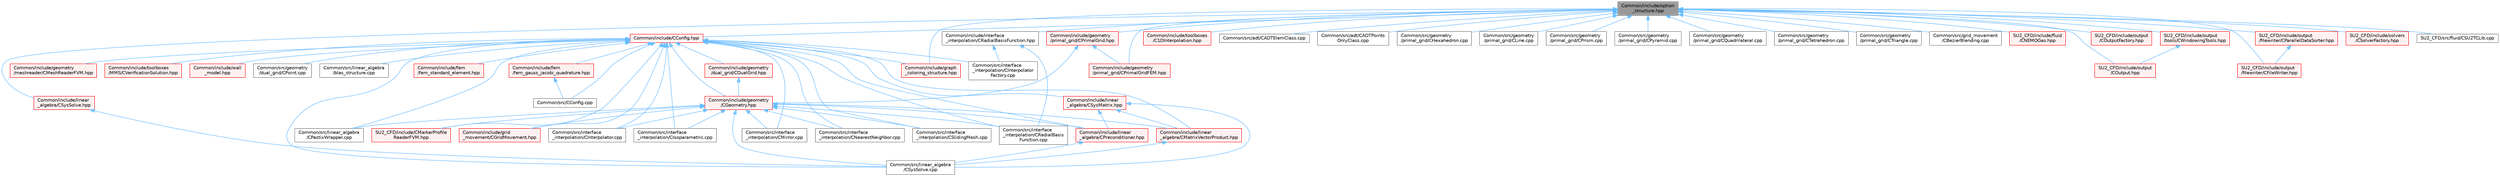 digraph "Common/include/option_structure.hpp"
{
 // LATEX_PDF_SIZE
  bgcolor="transparent";
  edge [fontname=Helvetica,fontsize=10,labelfontname=Helvetica,labelfontsize=10];
  node [fontname=Helvetica,fontsize=10,shape=box,height=0.2,width=0.4];
  Node1 [id="Node000001",label="Common/include/option\l_structure.hpp",height=0.2,width=0.4,color="gray40", fillcolor="grey60", style="filled", fontcolor="black",tooltip="Defines classes for referencing options for easy input in CConfig."];
  Node1 -> Node2 [id="edge1_Node000001_Node000002",dir="back",color="steelblue1",style="solid",tooltip=" "];
  Node2 [id="Node000002",label="Common/include/CConfig.hpp",height=0.2,width=0.4,color="red", fillcolor="#FFF0F0", style="filled",URL="$CConfig_8hpp.html",tooltip="All the information about the definition of the physical problem. The subroutines and functions are i..."];
  Node2 -> Node3 [id="edge2_Node000002_Node000003",dir="back",color="steelblue1",style="solid",tooltip=" "];
  Node3 [id="Node000003",label="Common/include/fem\l/fem_gauss_jacobi_quadrature.hpp",height=0.2,width=0.4,color="red", fillcolor="#FFF0F0", style="filled",URL="$fem__gauss__jacobi__quadrature_8hpp.html",tooltip="Headers of the functions to compute the integration points of the Gauss Jacobi quadrature rules...."];
  Node3 -> Node4 [id="edge3_Node000003_Node000004",dir="back",color="steelblue1",style="solid",tooltip=" "];
  Node4 [id="Node000004",label="Common/src/CConfig.cpp",height=0.2,width=0.4,color="grey40", fillcolor="white", style="filled",URL="$CConfig_8cpp.html",tooltip="Main file for managing the config file."];
  Node2 -> Node8 [id="edge4_Node000002_Node000008",dir="back",color="steelblue1",style="solid",tooltip=" "];
  Node8 [id="Node000008",label="Common/include/fem\l/fem_standard_element.hpp",height=0.2,width=0.4,color="red", fillcolor="#FFF0F0", style="filled",URL="$fem__standard__element_8hpp.html",tooltip="Headers of the main functions for the FEM standard elements. The functions are in the fem_standard_el..."];
  Node2 -> Node167 [id="edge5_Node000002_Node000167",dir="back",color="steelblue1",style="solid",tooltip=" "];
  Node167 [id="Node000167",label="Common/include/geometry\l/CGeometry.hpp",height=0.2,width=0.4,color="red", fillcolor="#FFF0F0", style="filled",URL="$CGeometry_8hpp.html",tooltip="Headers of the main subroutines for creating the geometrical structure. The subroutines and functions..."];
  Node167 -> Node178 [id="edge6_Node000167_Node000178",dir="back",color="steelblue1",style="solid",tooltip=" "];
  Node178 [id="Node000178",label="Common/include/grid\l_movement/CGridMovement.hpp",height=0.2,width=0.4,color="red", fillcolor="#FFF0F0", style="filled",URL="$CGridMovement_8hpp.html",tooltip="Headers of the CGridMovement class."];
  Node167 -> Node186 [id="edge7_Node000167_Node000186",dir="back",color="steelblue1",style="solid",tooltip=" "];
  Node186 [id="Node000186",label="Common/include/linear\l_algebra/CMatrixVectorProduct.hpp",height=0.2,width=0.4,color="red", fillcolor="#FFF0F0", style="filled",URL="$CMatrixVectorProduct_8hpp.html",tooltip="Headers for the classes related to sparse matrix-vector product wrappers. The actual operations are c..."];
  Node186 -> Node187 [id="edge8_Node000186_Node000187",dir="back",color="steelblue1",style="solid",tooltip=" "];
  Node187 [id="Node000187",label="Common/src/linear_algebra\l/CSysSolve.cpp",height=0.2,width=0.4,color="grey40", fillcolor="white", style="filled",URL="$CSysSolve_8cpp.html",tooltip="Main classes required for solving linear systems of equations."];
  Node167 -> Node188 [id="edge9_Node000167_Node000188",dir="back",color="steelblue1",style="solid",tooltip=" "];
  Node188 [id="Node000188",label="Common/include/linear\l_algebra/CPreconditioner.hpp",height=0.2,width=0.4,color="red", fillcolor="#FFF0F0", style="filled",URL="$CPreconditioner_8hpp.html",tooltip="Classes related to linear preconditioner wrappers. The actual operations are currently implemented mo..."];
  Node188 -> Node187 [id="edge10_Node000188_Node000187",dir="back",color="steelblue1",style="solid",tooltip=" "];
  Node167 -> Node190 [id="edge11_Node000167_Node000190",dir="back",color="steelblue1",style="solid",tooltip=" "];
  Node190 [id="Node000190",label="Common/src/interface\l_interpolation/CInterpolator.cpp",height=0.2,width=0.4,color="grey40", fillcolor="white", style="filled",URL="$CInterpolator_8cpp.html",tooltip="Definition of the base class for interface interpolation."];
  Node167 -> Node191 [id="edge12_Node000167_Node000191",dir="back",color="steelblue1",style="solid",tooltip=" "];
  Node191 [id="Node000191",label="Common/src/interface\l_interpolation/CIsoparametric.cpp",height=0.2,width=0.4,color="grey40", fillcolor="white", style="filled",URL="$CIsoparametric_8cpp.html",tooltip="Implementation isoparametric interpolation (using FE shape functions)."];
  Node167 -> Node192 [id="edge13_Node000167_Node000192",dir="back",color="steelblue1",style="solid",tooltip=" "];
  Node192 [id="Node000192",label="Common/src/interface\l_interpolation/CMirror.cpp",height=0.2,width=0.4,color="grey40", fillcolor="white", style="filled",URL="$CMirror_8cpp.html",tooltip="Implementation of mirror interpolation (conservative approach in FSI problems)."];
  Node167 -> Node193 [id="edge14_Node000167_Node000193",dir="back",color="steelblue1",style="solid",tooltip=" "];
  Node193 [id="Node000193",label="Common/src/interface\l_interpolation/CNearestNeighbor.cpp",height=0.2,width=0.4,color="grey40", fillcolor="white", style="filled",URL="$CNearestNeighbor_8cpp.html",tooltip="Implementation of nearest neighbor interpolation."];
  Node167 -> Node194 [id="edge15_Node000167_Node000194",dir="back",color="steelblue1",style="solid",tooltip=" "];
  Node194 [id="Node000194",label="Common/src/interface\l_interpolation/CRadialBasis\lFunction.cpp",height=0.2,width=0.4,color="grey40", fillcolor="white", style="filled",URL="$CRadialBasisFunction_8cpp.html",tooltip="Implementation of RBF interpolation."];
  Node167 -> Node195 [id="edge16_Node000167_Node000195",dir="back",color="steelblue1",style="solid",tooltip=" "];
  Node195 [id="Node000195",label="Common/src/interface\l_interpolation/CSlidingMesh.cpp",height=0.2,width=0.4,color="grey40", fillcolor="white", style="filled",URL="$CSlidingMesh_8cpp.html",tooltip="Implementation of sliding mesh interpolation."];
  Node167 -> Node196 [id="edge17_Node000167_Node000196",dir="back",color="steelblue1",style="solid",tooltip=" "];
  Node196 [id="Node000196",label="Common/src/linear_algebra\l/CPastixWrapper.cpp",height=0.2,width=0.4,color="grey40", fillcolor="white", style="filled",URL="$CPastixWrapper_8cpp.html",tooltip="An interface to the INRIA solver PaStiX (http://pastix.gforge.inria.fr/files/README-txt...."];
  Node167 -> Node187 [id="edge18_Node000167_Node000187",dir="back",color="steelblue1",style="solid",tooltip=" "];
  Node167 -> Node198 [id="edge19_Node000167_Node000198",dir="back",color="steelblue1",style="solid",tooltip=" "];
  Node198 [id="Node000198",label="SU2_CFD/include/CMarkerProfile\lReaderFVM.hpp",height=0.2,width=0.4,color="red", fillcolor="#FFF0F0", style="filled",URL="$CMarkerProfileReaderFVM_8hpp.html",tooltip="Header file for the class CMarkerProfileReaderFVM. The implementations are in the CMarkerProfileReade..."];
  Node2 -> Node229 [id="edge20_Node000002_Node000229",dir="back",color="steelblue1",style="solid",tooltip=" "];
  Node229 [id="Node000229",label="Common/include/geometry\l/dual_grid/CDualGrid.hpp",height=0.2,width=0.4,color="red", fillcolor="#FFF0F0", style="filled",URL="$CDualGrid_8hpp.html",tooltip="Headers of the main subroutines for doing the complete dual grid structure. The subroutines and funct..."];
  Node229 -> Node167 [id="edge21_Node000229_Node000167",dir="back",color="steelblue1",style="solid",tooltip=" "];
  Node2 -> Node236 [id="edge22_Node000002_Node000236",dir="back",color="steelblue1",style="solid",tooltip=" "];
  Node236 [id="Node000236",label="Common/include/geometry\l/meshreader/CMeshReaderFVM.hpp",height=0.2,width=0.4,color="red", fillcolor="#FFF0F0", style="filled",URL="$CMeshReaderFVM_8hpp.html",tooltip="Header file for the class CMeshReaderFVM. The implementations are in the CMeshReaderFVM...."];
  Node2 -> Node246 [id="edge23_Node000002_Node000246",dir="back",color="steelblue1",style="solid",tooltip=" "];
  Node246 [id="Node000246",label="Common/include/graph\l_coloring_structure.hpp",height=0.2,width=0.4,color="red", fillcolor="#FFF0F0", style="filled",URL="$graph__coloring__structure_8hpp.html",tooltip="Include files and headers of the functions to carry out a coloring of a given graph...."];
  Node2 -> Node178 [id="edge24_Node000002_Node000178",dir="back",color="steelblue1",style="solid",tooltip=" "];
  Node2 -> Node186 [id="edge25_Node000002_Node000186",dir="back",color="steelblue1",style="solid",tooltip=" "];
  Node2 -> Node188 [id="edge26_Node000002_Node000188",dir="back",color="steelblue1",style="solid",tooltip=" "];
  Node2 -> Node248 [id="edge27_Node000002_Node000248",dir="back",color="steelblue1",style="solid",tooltip=" "];
  Node248 [id="Node000248",label="Common/include/linear\l_algebra/CSysMatrix.hpp",height=0.2,width=0.4,color="red", fillcolor="#FFF0F0", style="filled",URL="$CSysMatrix_8hpp.html",tooltip="Declaration of the block-sparse matrix class. The implemtation is in CSysMatrix.cpp."];
  Node248 -> Node186 [id="edge28_Node000248_Node000186",dir="back",color="steelblue1",style="solid",tooltip=" "];
  Node248 -> Node188 [id="edge29_Node000248_Node000188",dir="back",color="steelblue1",style="solid",tooltip=" "];
  Node248 -> Node187 [id="edge30_Node000248_Node000187",dir="back",color="steelblue1",style="solid",tooltip=" "];
  Node2 -> Node256 [id="edge31_Node000002_Node000256",dir="back",color="steelblue1",style="solid",tooltip=" "];
  Node256 [id="Node000256",label="Common/include/toolboxes\l/MMS/CVerificationSolution.hpp",height=0.2,width=0.4,color="red", fillcolor="#FFF0F0", style="filled",URL="$CVerificationSolution_8hpp.html",tooltip="Header file for the base class CVerificationSolution. The implementations are in the CVerificationSol..."];
  Node2 -> Node282 [id="edge32_Node000002_Node000282",dir="back",color="steelblue1",style="solid",tooltip=" "];
  Node282 [id="Node000282",label="Common/include/wall\l_model.hpp",height=0.2,width=0.4,color="red", fillcolor="#FFF0F0", style="filled",URL="$wall__model_8hpp.html",tooltip="Headers for the wall model functions for large eddy simulations."];
  Node2 -> Node4 [id="edge33_Node000002_Node000004",dir="back",color="steelblue1",style="solid",tooltip=" "];
  Node2 -> Node284 [id="edge34_Node000002_Node000284",dir="back",color="steelblue1",style="solid",tooltip=" "];
  Node284 [id="Node000284",label="Common/src/geometry\l/dual_grid/CPoint.cpp",height=0.2,width=0.4,color="grey40", fillcolor="white", style="filled",URL="$CPoint_8cpp.html",tooltip="Main classes for defining the points of the dual grid."];
  Node2 -> Node190 [id="edge35_Node000002_Node000190",dir="back",color="steelblue1",style="solid",tooltip=" "];
  Node2 -> Node285 [id="edge36_Node000002_Node000285",dir="back",color="steelblue1",style="solid",tooltip=" "];
  Node285 [id="Node000285",label="Common/src/interface\l_interpolation/CInterpolator\lFactory.cpp",height=0.2,width=0.4,color="grey40", fillcolor="white", style="filled",URL="$CInterpolatorFactory_8cpp.html",tooltip="Factory to generate interpolator objects."];
  Node2 -> Node191 [id="edge37_Node000002_Node000191",dir="back",color="steelblue1",style="solid",tooltip=" "];
  Node2 -> Node192 [id="edge38_Node000002_Node000192",dir="back",color="steelblue1",style="solid",tooltip=" "];
  Node2 -> Node193 [id="edge39_Node000002_Node000193",dir="back",color="steelblue1",style="solid",tooltip=" "];
  Node2 -> Node194 [id="edge40_Node000002_Node000194",dir="back",color="steelblue1",style="solid",tooltip=" "];
  Node2 -> Node195 [id="edge41_Node000002_Node000195",dir="back",color="steelblue1",style="solid",tooltip=" "];
  Node2 -> Node196 [id="edge42_Node000002_Node000196",dir="back",color="steelblue1",style="solid",tooltip=" "];
  Node2 -> Node187 [id="edge43_Node000002_Node000187",dir="back",color="steelblue1",style="solid",tooltip=" "];
  Node2 -> Node286 [id="edge44_Node000002_Node000286",dir="back",color="steelblue1",style="solid",tooltip=" "];
  Node286 [id="Node000286",label="Common/src/linear_algebra\l/blas_structure.cpp",height=0.2,width=0.4,color="grey40", fillcolor="white", style="filled",URL="$blas__structure_8cpp.html",tooltip="Implementation of the functions that either simulate BLAS functionality or interface to an actual BLA..."];
  Node2 -> Node198 [id="edge45_Node000002_Node000198",dir="back",color="steelblue1",style="solid",tooltip=" "];
  Node1 -> Node444 [id="edge46_Node000001_Node000444",dir="back",color="steelblue1",style="solid",tooltip=" "];
  Node444 [id="Node000444",label="Common/include/geometry\l/primal_grid/CPrimalGrid.hpp",height=0.2,width=0.4,color="red", fillcolor="#FFF0F0", style="filled",URL="$CPrimalGrid_8hpp.html",tooltip="Headers of the main subroutines for storing the primal grid structure. The subroutines and functions ..."];
  Node444 -> Node167 [id="edge47_Node000444_Node000167",dir="back",color="steelblue1",style="solid",tooltip=" "];
  Node444 -> Node451 [id="edge48_Node000444_Node000451",dir="back",color="steelblue1",style="solid",tooltip=" "];
  Node451 [id="Node000451",label="Common/include/geometry\l/primal_grid/CPrimalGridFEM.hpp",height=0.2,width=0.4,color="red", fillcolor="#FFF0F0", style="filled",URL="$CPrimalGridFEM_8hpp.html",tooltip="Headers of the main subroutines for storing the primal grid structure. The subroutines and functions ..."];
  Node1 -> Node451 [id="edge49_Node000001_Node000451",dir="back",color="steelblue1",style="solid",tooltip=" "];
  Node1 -> Node246 [id="edge50_Node000001_Node000246",dir="back",color="steelblue1",style="solid",tooltip=" "];
  Node1 -> Node467 [id="edge51_Node000001_Node000467",dir="back",color="steelblue1",style="solid",tooltip=" "];
  Node467 [id="Node000467",label="Common/include/interface\l_interpolation/CRadialBasisFunction.hpp",height=0.2,width=0.4,color="grey40", fillcolor="white", style="filled",URL="$CRadialBasisFunction_8hpp.html",tooltip="Radial basis function interpolation."];
  Node467 -> Node285 [id="edge52_Node000467_Node000285",dir="back",color="steelblue1",style="solid",tooltip=" "];
  Node467 -> Node194 [id="edge53_Node000467_Node000194",dir="back",color="steelblue1",style="solid",tooltip=" "];
  Node1 -> Node468 [id="edge54_Node000001_Node000468",dir="back",color="steelblue1",style="solid",tooltip=" "];
  Node468 [id="Node000468",label="Common/include/linear\l_algebra/CSysSolve.hpp",height=0.2,width=0.4,color="red", fillcolor="#FFF0F0", style="filled",URL="$CSysSolve_8hpp.html",tooltip="Headers for the classes related to linear solvers (CG, FGMRES, etc) The subroutines and functions are..."];
  Node468 -> Node187 [id="edge55_Node000468_Node000187",dir="back",color="steelblue1",style="solid",tooltip=" "];
  Node1 -> Node469 [id="edge56_Node000001_Node000469",dir="back",color="steelblue1",style="solid",tooltip=" "];
  Node469 [id="Node000469",label="Common/include/toolboxes\l/C1DInterpolation.hpp",height=0.2,width=0.4,color="red", fillcolor="#FFF0F0", style="filled",URL="$C1DInterpolation_8hpp.html",tooltip="Classes for 1D interpolation."];
  Node1 -> Node471 [id="edge57_Node000001_Node000471",dir="back",color="steelblue1",style="solid",tooltip=" "];
  Node471 [id="Node000471",label="Common/src/adt/CADTElemClass.cpp",height=0.2,width=0.4,color="grey40", fillcolor="white", style="filled",URL="$CADTElemClass_8cpp.html",tooltip="Class for storing an ADT of (linear) elements in an arbitrary number of dimensions."];
  Node1 -> Node472 [id="edge58_Node000001_Node000472",dir="back",color="steelblue1",style="solid",tooltip=" "];
  Node472 [id="Node000472",label="Common/src/adt/CADTPoints\lOnlyClass.cpp",height=0.2,width=0.4,color="grey40", fillcolor="white", style="filled",URL="$CADTPointsOnlyClass_8cpp.html",tooltip="Class for storing an ADT of only points in an arbitrary number of dimensions."];
  Node1 -> Node446 [id="edge59_Node000001_Node000446",dir="back",color="steelblue1",style="solid",tooltip=" "];
  Node446 [id="Node000446",label="Common/src/geometry\l/primal_grid/CHexahedron.cpp",height=0.2,width=0.4,color="grey40", fillcolor="white", style="filled",URL="$CHexahedron_8cpp.html",tooltip="Main classes for defining the primal grid elements."];
  Node1 -> Node448 [id="edge60_Node000001_Node000448",dir="back",color="steelblue1",style="solid",tooltip=" "];
  Node448 [id="Node000448",label="Common/src/geometry\l/primal_grid/CLine.cpp",height=0.2,width=0.4,color="grey40", fillcolor="white", style="filled",URL="$CLine_8cpp.html",tooltip="Main classes for defining the primal grid elements."];
  Node1 -> Node455 [id="edge61_Node000001_Node000455",dir="back",color="steelblue1",style="solid",tooltip=" "];
  Node455 [id="Node000455",label="Common/src/geometry\l/primal_grid/CPrism.cpp",height=0.2,width=0.4,color="grey40", fillcolor="white", style="filled",URL="$CPrism_8cpp.html",tooltip="Main classes for defining the primal grid elements."];
  Node1 -> Node457 [id="edge62_Node000001_Node000457",dir="back",color="steelblue1",style="solid",tooltip=" "];
  Node457 [id="Node000457",label="Common/src/geometry\l/primal_grid/CPyramid.cpp",height=0.2,width=0.4,color="grey40", fillcolor="white", style="filled",URL="$CPyramid_8cpp.html",tooltip="Main classes for defining the primal grid elements."];
  Node1 -> Node459 [id="edge63_Node000001_Node000459",dir="back",color="steelblue1",style="solid",tooltip=" "];
  Node459 [id="Node000459",label="Common/src/geometry\l/primal_grid/CQuadrilateral.cpp",height=0.2,width=0.4,color="grey40", fillcolor="white", style="filled",URL="$CQuadrilateral_8cpp.html",tooltip="Main classes for defining the primal grid elements."];
  Node1 -> Node461 [id="edge64_Node000001_Node000461",dir="back",color="steelblue1",style="solid",tooltip=" "];
  Node461 [id="Node000461",label="Common/src/geometry\l/primal_grid/CTetrahedron.cpp",height=0.2,width=0.4,color="grey40", fillcolor="white", style="filled",URL="$CTetrahedron_8cpp.html",tooltip="Main classes for defining the primal grid elements."];
  Node1 -> Node463 [id="edge65_Node000001_Node000463",dir="back",color="steelblue1",style="solid",tooltip=" "];
  Node463 [id="Node000463",label="Common/src/geometry\l/primal_grid/CTriangle.cpp",height=0.2,width=0.4,color="grey40", fillcolor="white", style="filled",URL="$CTriangle_8cpp.html",tooltip="Main classes for defining the primal grid elements."];
  Node1 -> Node473 [id="edge66_Node000001_Node000473",dir="back",color="steelblue1",style="solid",tooltip=" "];
  Node473 [id="Node000473",label="Common/src/grid_movement\l/CBezierBlending.cpp",height=0.2,width=0.4,color="grey40", fillcolor="white", style="filled",URL="$CBezierBlending_8cpp.html",tooltip="Subroutines for Bezier blending for FFDs."];
  Node1 -> Node307 [id="edge67_Node000001_Node000307",dir="back",color="steelblue1",style="solid",tooltip=" "];
  Node307 [id="Node000307",label="SU2_CFD/include/fluid\l/CNEMOGas.hpp",height=0.2,width=0.4,color="red", fillcolor="#FFF0F0", style="filled",URL="$CNEMOGas_8hpp.html",tooltip="Defines the nonequilibrium gas model."];
  Node1 -> Node204 [id="edge68_Node000001_Node000204",dir="back",color="steelblue1",style="solid",tooltip=" "];
  Node204 [id="Node000204",label="SU2_CFD/include/output\l/COutput.hpp",height=0.2,width=0.4,color="red", fillcolor="#FFF0F0", style="filled",URL="$COutput_8hpp.html",tooltip="Headers of the output class."];
  Node1 -> Node474 [id="edge69_Node000001_Node000474",dir="back",color="steelblue1",style="solid",tooltip=" "];
  Node474 [id="Node000474",label="SU2_CFD/include/output\l/COutputFactory.hpp",height=0.2,width=0.4,color="red", fillcolor="#FFF0F0", style="filled",URL="$COutputFactory_8hpp.html",tooltip="Headers of the output class."];
  Node1 -> Node475 [id="edge70_Node000001_Node000475",dir="back",color="steelblue1",style="solid",tooltip=" "];
  Node475 [id="Node000475",label="SU2_CFD/include/output\l/filewriter/CFileWriter.hpp",height=0.2,width=0.4,color="red", fillcolor="#FFF0F0", style="filled",URL="$CFileWriter_8hpp.html",tooltip="Headers fo the file writer class."];
  Node1 -> Node499 [id="edge71_Node000001_Node000499",dir="back",color="steelblue1",style="solid",tooltip=" "];
  Node499 [id="Node000499",label="SU2_CFD/include/output\l/filewriter/CParallelDataSorter.hpp",height=0.2,width=0.4,color="red", fillcolor="#FFF0F0", style="filled",URL="$CParallelDataSorter_8hpp.html",tooltip="Headers fo the data sorter class."];
  Node499 -> Node475 [id="edge72_Node000499_Node000475",dir="back",color="steelblue1",style="solid",tooltip=" "];
  Node1 -> Node505 [id="edge73_Node000001_Node000505",dir="back",color="steelblue1",style="solid",tooltip=" "];
  Node505 [id="Node000505",label="SU2_CFD/include/output\l/tools/CWindowingTools.hpp",height=0.2,width=0.4,color="red", fillcolor="#FFF0F0", style="filled",URL="$CWindowingTools_8hpp.html",tooltip=" "];
  Node505 -> Node204 [id="edge74_Node000505_Node000204",dir="back",color="steelblue1",style="solid",tooltip=" "];
  Node1 -> Node507 [id="edge75_Node000001_Node000507",dir="back",color="steelblue1",style="solid",tooltip=" "];
  Node507 [id="Node000507",label="SU2_CFD/include/solvers\l/CSolverFactory.hpp",height=0.2,width=0.4,color="red", fillcolor="#FFF0F0", style="filled",URL="$CSolverFactory_8hpp.html",tooltip="Headers of the CSolverFactory class."];
  Node1 -> Node324 [id="edge76_Node000001_Node000324",dir="back",color="steelblue1",style="solid",tooltip=" "];
  Node324 [id="Node000324",label="SU2_CFD/src/fluid/CSU2TCLib.cpp",height=0.2,width=0.4,color="grey40", fillcolor="white", style="filled",URL="$CSU2TCLib_8cpp.html",tooltip="Source of user defined 2T nonequilibrium gas model."];
}
